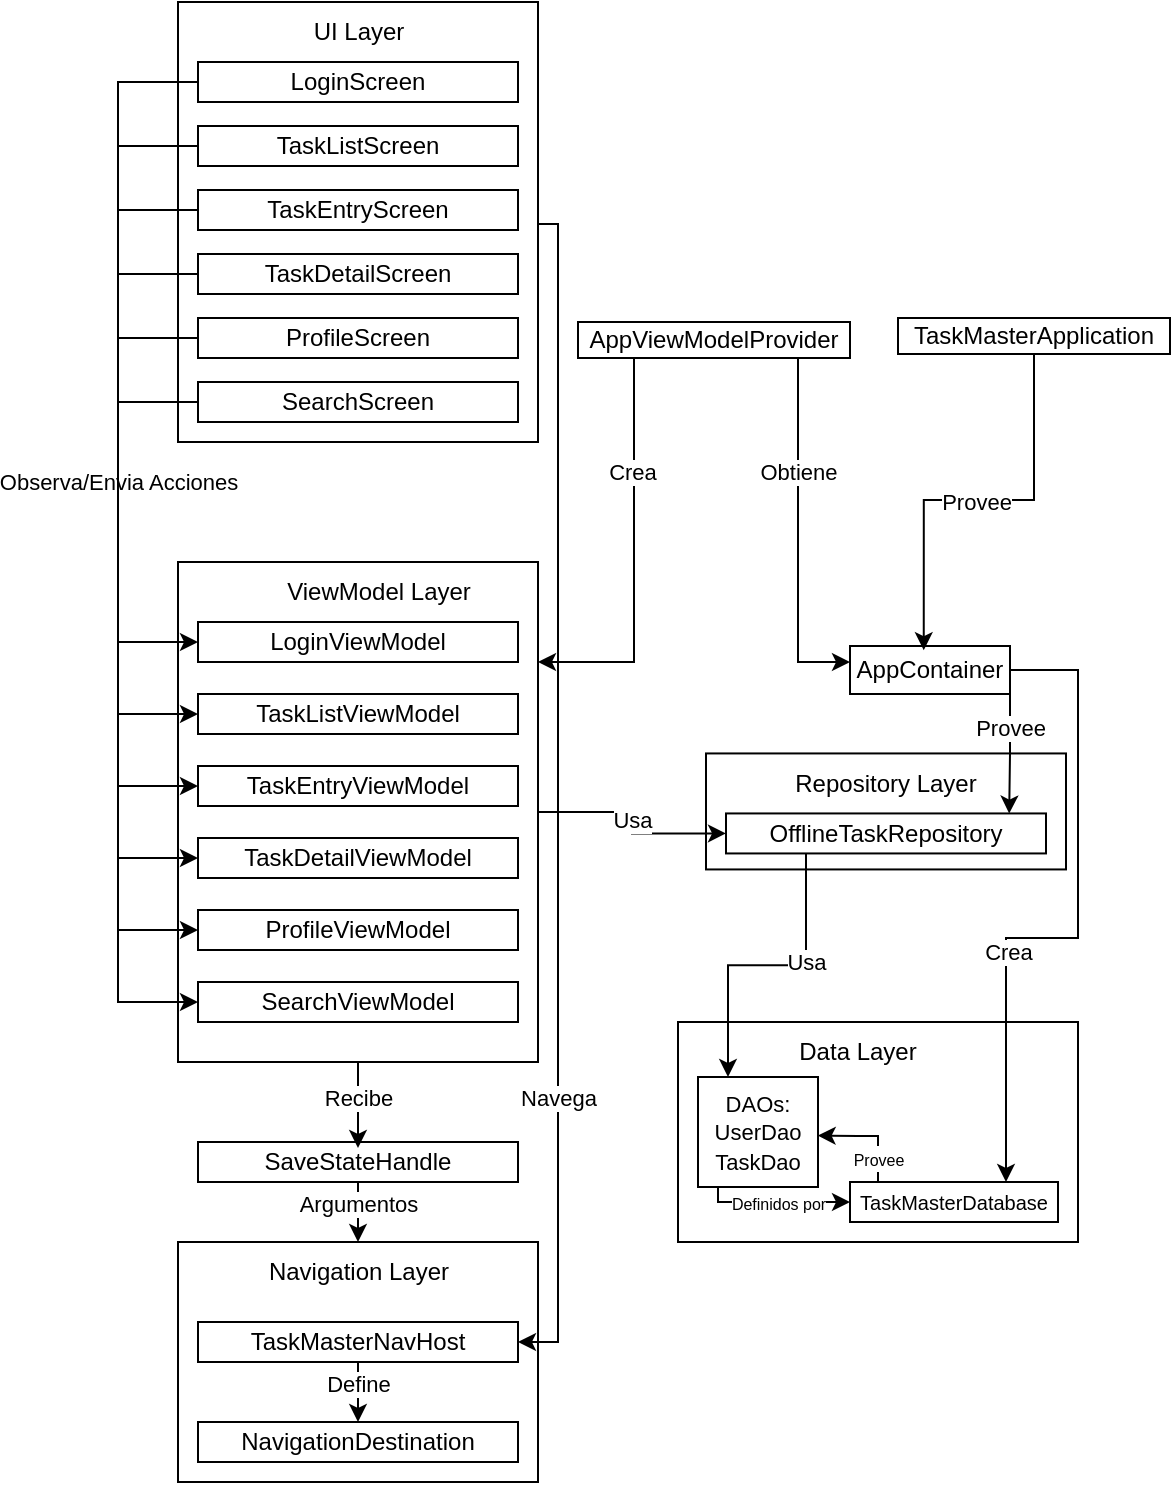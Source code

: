 <mxfile version="28.0.7">
  <diagram name="Página-1" id="3VNMm-DPthJe6uYgKH8K">
    <mxGraphModel dx="1028" dy="590" grid="1" gridSize="10" guides="1" tooltips="1" connect="1" arrows="1" fold="1" page="1" pageScale="1" pageWidth="827" pageHeight="1169" math="0" shadow="0">
      <root>
        <mxCell id="0" />
        <mxCell id="1" parent="0" />
        <mxCell id="yX1AKeKajUH9NKgYjjz8-1" value="" style="rounded=0;whiteSpace=wrap;html=1;fillColor=light-dark(#FFFFFF,#8A8A8A);strokeColor=light-dark(#000000,#000000);" vertex="1" parent="1">
          <mxGeometry x="150" y="30" width="180" height="220" as="geometry" />
        </mxCell>
        <mxCell id="yX1AKeKajUH9NKgYjjz8-2" value="UI Layer" style="text;html=1;align=center;verticalAlign=middle;resizable=0;points=[];autosize=1;strokeColor=none;fillColor=none;" vertex="1" parent="1">
          <mxGeometry x="205" y="30" width="70" height="30" as="geometry" />
        </mxCell>
        <mxCell id="yX1AKeKajUH9NKgYjjz8-5" value="LoginScreen" style="rounded=0;whiteSpace=wrap;html=1;fillColor=light-dark(#FFFFFF,#4D4D4D);" vertex="1" parent="1">
          <mxGeometry x="160" y="60" width="160" height="20" as="geometry" />
        </mxCell>
        <mxCell id="yX1AKeKajUH9NKgYjjz8-6" value="TaskListScreen" style="rounded=0;whiteSpace=wrap;html=1;fillColor=light-dark(#FFFFFF,#4D4D4D);" vertex="1" parent="1">
          <mxGeometry x="160" y="92" width="160" height="20" as="geometry" />
        </mxCell>
        <mxCell id="yX1AKeKajUH9NKgYjjz8-7" value="TaskEntryScreen" style="rounded=0;whiteSpace=wrap;html=1;fillColor=light-dark(#FFFFFF,#4D4D4D);" vertex="1" parent="1">
          <mxGeometry x="160" y="124" width="160" height="20" as="geometry" />
        </mxCell>
        <mxCell id="yX1AKeKajUH9NKgYjjz8-8" value="TaskDetailScreen&lt;span style=&quot;color: rgba(0, 0, 0, 0); font-family: monospace; font-size: 0px; text-align: start; text-wrap-mode: nowrap;&quot;&gt;%3CmxGraphModel%3E%3Croot%3E%3CmxCell%20id%3D%220%22%2F%3E%3CmxCell%20id%3D%221%22%20parent%3D%220%22%2F%3E%3CmxCell%20id%3D%222%22%20value%3D%22TaskEntryScreen%22%20style%3D%22rounded%3D0%3BwhiteSpace%3Dwrap%3Bhtml%3D1%3BfillColor%3Dlight-dark(%23FFFFFF%2C%234D4D4D)%3B%22%20vertex%3D%221%22%20parent%3D%221%22%3E%3CmxGeometry%20x%3D%2240%22%20y%3D%22140%22%20width%3D%22160%22%20height%3D%2240%22%20as%3D%22geometry%22%2F%3E%3C%2FmxCell%3E%3C%2Froot%3E%3C%2FmxGraphModel%3E&lt;/span&gt;" style="rounded=0;whiteSpace=wrap;html=1;fillColor=light-dark(#FFFFFF,#4D4D4D);" vertex="1" parent="1">
          <mxGeometry x="160" y="156" width="160" height="20" as="geometry" />
        </mxCell>
        <mxCell id="yX1AKeKajUH9NKgYjjz8-9" value="ProfileScreen" style="rounded=0;whiteSpace=wrap;html=1;fillColor=light-dark(#FFFFFF,#4D4D4D);" vertex="1" parent="1">
          <mxGeometry x="160" y="188" width="160" height="20" as="geometry" />
        </mxCell>
        <mxCell id="yX1AKeKajUH9NKgYjjz8-10" style="edgeStyle=orthogonalEdgeStyle;rounded=0;orthogonalLoop=1;jettySize=auto;html=1;exitX=0.5;exitY=1;exitDx=0;exitDy=0;" edge="1" parent="1" source="yX1AKeKajUH9NKgYjjz8-1" target="yX1AKeKajUH9NKgYjjz8-1">
          <mxGeometry relative="1" as="geometry" />
        </mxCell>
        <mxCell id="yX1AKeKajUH9NKgYjjz8-11" style="edgeStyle=orthogonalEdgeStyle;rounded=0;orthogonalLoop=1;jettySize=auto;html=1;exitX=0.5;exitY=1;exitDx=0;exitDy=0;" edge="1" parent="1" source="yX1AKeKajUH9NKgYjjz8-1" target="yX1AKeKajUH9NKgYjjz8-1">
          <mxGeometry relative="1" as="geometry" />
        </mxCell>
        <mxCell id="yX1AKeKajUH9NKgYjjz8-12" value="" style="rounded=0;whiteSpace=wrap;html=1;fillColor=light-dark(#FFFFFF,#8A8A8A);strokeColor=light-dark(#000000,#000000);" vertex="1" parent="1">
          <mxGeometry x="150" y="310" width="180" height="250" as="geometry" />
        </mxCell>
        <mxCell id="yX1AKeKajUH9NKgYjjz8-13" value="ViewModel Layer" style="text;html=1;align=center;verticalAlign=middle;resizable=0;points=[];autosize=1;strokeColor=none;fillColor=none;" vertex="1" parent="1">
          <mxGeometry x="190" y="310" width="120" height="30" as="geometry" />
        </mxCell>
        <mxCell id="yX1AKeKajUH9NKgYjjz8-14" value="LoginViewModel" style="rounded=0;whiteSpace=wrap;html=1;fillColor=light-dark(#FFFFFF,#4D4D4D);" vertex="1" parent="1">
          <mxGeometry x="160" y="340" width="160" height="20" as="geometry" />
        </mxCell>
        <mxCell id="yX1AKeKajUH9NKgYjjz8-15" value="TaskListViewModel" style="rounded=0;whiteSpace=wrap;html=1;fillColor=light-dark(#FFFFFF,#4D4D4D);" vertex="1" parent="1">
          <mxGeometry x="160" y="376" width="160" height="20" as="geometry" />
        </mxCell>
        <mxCell id="yX1AKeKajUH9NKgYjjz8-16" value="TaskEntryViewModel" style="rounded=0;whiteSpace=wrap;html=1;fillColor=light-dark(#FFFFFF,#4D4D4D);" vertex="1" parent="1">
          <mxGeometry x="160" y="412" width="160" height="20" as="geometry" />
        </mxCell>
        <mxCell id="yX1AKeKajUH9NKgYjjz8-17" value="TaskDetailViewModel" style="rounded=0;whiteSpace=wrap;html=1;fillColor=light-dark(#FFFFFF,#4D4D4D);" vertex="1" parent="1">
          <mxGeometry x="160" y="448" width="160" height="20" as="geometry" />
        </mxCell>
        <mxCell id="yX1AKeKajUH9NKgYjjz8-18" value="ProfileViewModel" style="rounded=0;whiteSpace=wrap;html=1;fillColor=light-dark(#FFFFFF,#4D4D4D);" vertex="1" parent="1">
          <mxGeometry x="160" y="484" width="160" height="20" as="geometry" />
        </mxCell>
        <mxCell id="yX1AKeKajUH9NKgYjjz8-19" style="edgeStyle=orthogonalEdgeStyle;rounded=0;orthogonalLoop=1;jettySize=auto;html=1;exitX=0.5;exitY=1;exitDx=0;exitDy=0;" edge="1" parent="1" source="yX1AKeKajUH9NKgYjjz8-12" target="yX1AKeKajUH9NKgYjjz8-12">
          <mxGeometry relative="1" as="geometry" />
        </mxCell>
        <mxCell id="yX1AKeKajUH9NKgYjjz8-20" style="edgeStyle=orthogonalEdgeStyle;rounded=0;orthogonalLoop=1;jettySize=auto;html=1;exitX=0.5;exitY=1;exitDx=0;exitDy=0;" edge="1" parent="1" source="yX1AKeKajUH9NKgYjjz8-12" target="yX1AKeKajUH9NKgYjjz8-12">
          <mxGeometry relative="1" as="geometry" />
        </mxCell>
        <mxCell id="yX1AKeKajUH9NKgYjjz8-23" value="SearchScreen" style="rounded=0;whiteSpace=wrap;html=1;fillColor=light-dark(#FFFFFF,#4D4D4D);" vertex="1" parent="1">
          <mxGeometry x="160" y="220" width="160" height="20" as="geometry" />
        </mxCell>
        <mxCell id="yX1AKeKajUH9NKgYjjz8-25" value="SearchViewModel" style="rounded=0;whiteSpace=wrap;html=1;fillColor=light-dark(#FFFFFF,#4D4D4D);" vertex="1" parent="1">
          <mxGeometry x="160" y="520" width="160" height="20" as="geometry" />
        </mxCell>
        <mxCell id="yX1AKeKajUH9NKgYjjz8-27" style="edgeStyle=orthogonalEdgeStyle;rounded=0;orthogonalLoop=1;jettySize=auto;html=1;exitX=0;exitY=0.5;exitDx=0;exitDy=0;" edge="1" parent="1" source="yX1AKeKajUH9NKgYjjz8-5" target="yX1AKeKajUH9NKgYjjz8-14">
          <mxGeometry relative="1" as="geometry">
            <Array as="points">
              <mxPoint x="120" y="70" />
              <mxPoint x="120" y="350" />
            </Array>
          </mxGeometry>
        </mxCell>
        <mxCell id="yX1AKeKajUH9NKgYjjz8-28" value="Observa/Envia Acciones" style="edgeLabel;html=1;align=center;verticalAlign=middle;resizable=0;points=[];" vertex="1" connectable="0" parent="yX1AKeKajUH9NKgYjjz8-27">
          <mxGeometry x="-0.022" y="-2" relative="1" as="geometry">
            <mxPoint x="2" y="64" as="offset" />
          </mxGeometry>
        </mxCell>
        <mxCell id="yX1AKeKajUH9NKgYjjz8-30" style="edgeStyle=orthogonalEdgeStyle;rounded=0;orthogonalLoop=1;jettySize=auto;html=1;exitX=0;exitY=0.5;exitDx=0;exitDy=0;entryX=0;entryY=0.5;entryDx=0;entryDy=0;" edge="1" parent="1" source="yX1AKeKajUH9NKgYjjz8-6" target="yX1AKeKajUH9NKgYjjz8-15">
          <mxGeometry relative="1" as="geometry">
            <Array as="points">
              <mxPoint x="120" y="102" />
              <mxPoint x="120" y="386" />
            </Array>
          </mxGeometry>
        </mxCell>
        <mxCell id="yX1AKeKajUH9NKgYjjz8-31" style="edgeStyle=orthogonalEdgeStyle;rounded=0;orthogonalLoop=1;jettySize=auto;html=1;exitX=0;exitY=0.5;exitDx=0;exitDy=0;entryX=0;entryY=0.5;entryDx=0;entryDy=0;" edge="1" parent="1" source="yX1AKeKajUH9NKgYjjz8-7" target="yX1AKeKajUH9NKgYjjz8-16">
          <mxGeometry relative="1" as="geometry">
            <Array as="points">
              <mxPoint x="120" y="134" />
              <mxPoint x="120" y="422" />
            </Array>
          </mxGeometry>
        </mxCell>
        <mxCell id="yX1AKeKajUH9NKgYjjz8-32" style="edgeStyle=orthogonalEdgeStyle;rounded=0;orthogonalLoop=1;jettySize=auto;html=1;exitX=0;exitY=0.5;exitDx=0;exitDy=0;entryX=0;entryY=0.5;entryDx=0;entryDy=0;" edge="1" parent="1" source="yX1AKeKajUH9NKgYjjz8-8" target="yX1AKeKajUH9NKgYjjz8-17">
          <mxGeometry relative="1" as="geometry">
            <Array as="points">
              <mxPoint x="120" y="166" />
              <mxPoint x="120" y="458" />
            </Array>
          </mxGeometry>
        </mxCell>
        <mxCell id="yX1AKeKajUH9NKgYjjz8-33" style="edgeStyle=orthogonalEdgeStyle;rounded=0;orthogonalLoop=1;jettySize=auto;html=1;exitX=0;exitY=0.5;exitDx=0;exitDy=0;entryX=0;entryY=0.5;entryDx=0;entryDy=0;" edge="1" parent="1" source="yX1AKeKajUH9NKgYjjz8-9" target="yX1AKeKajUH9NKgYjjz8-18">
          <mxGeometry relative="1" as="geometry">
            <Array as="points">
              <mxPoint x="120" y="198" />
              <mxPoint x="120" y="494" />
            </Array>
          </mxGeometry>
        </mxCell>
        <mxCell id="yX1AKeKajUH9NKgYjjz8-34" style="edgeStyle=orthogonalEdgeStyle;rounded=0;orthogonalLoop=1;jettySize=auto;html=1;exitX=0;exitY=0.5;exitDx=0;exitDy=0;entryX=0;entryY=0.5;entryDx=0;entryDy=0;" edge="1" parent="1" source="yX1AKeKajUH9NKgYjjz8-23" target="yX1AKeKajUH9NKgYjjz8-25">
          <mxGeometry relative="1" as="geometry">
            <Array as="points">
              <mxPoint x="120" y="230" />
              <mxPoint x="120" y="530" />
            </Array>
          </mxGeometry>
        </mxCell>
        <mxCell id="yX1AKeKajUH9NKgYjjz8-35" value="TaskMasterApplication" style="rounded=0;whiteSpace=wrap;html=1;" vertex="1" parent="1">
          <mxGeometry x="510" y="188" width="136" height="18" as="geometry" />
        </mxCell>
        <mxCell id="yX1AKeKajUH9NKgYjjz8-37" style="edgeStyle=orthogonalEdgeStyle;rounded=0;orthogonalLoop=1;jettySize=auto;html=1;exitX=0.5;exitY=1;exitDx=0;exitDy=0;" edge="1" parent="1">
          <mxGeometry relative="1" as="geometry">
            <mxPoint x="378" y="195.5" as="sourcePoint" />
            <mxPoint x="330" y="360" as="targetPoint" />
            <Array as="points">
              <mxPoint x="378" y="360" />
            </Array>
          </mxGeometry>
        </mxCell>
        <mxCell id="yX1AKeKajUH9NKgYjjz8-38" value="Crea" style="edgeLabel;html=1;align=center;verticalAlign=middle;resizable=0;points=[];" vertex="1" connectable="0" parent="yX1AKeKajUH9NKgYjjz8-37">
          <mxGeometry x="-0.345" y="-1" relative="1" as="geometry">
            <mxPoint as="offset" />
          </mxGeometry>
        </mxCell>
        <mxCell id="yX1AKeKajUH9NKgYjjz8-40" style="edgeStyle=orthogonalEdgeStyle;rounded=0;orthogonalLoop=1;jettySize=auto;html=1;" edge="1" parent="1" source="yX1AKeKajUH9NKgYjjz8-36" target="yX1AKeKajUH9NKgYjjz8-39">
          <mxGeometry relative="1" as="geometry">
            <Array as="points">
              <mxPoint x="460" y="360" />
            </Array>
          </mxGeometry>
        </mxCell>
        <mxCell id="yX1AKeKajUH9NKgYjjz8-41" value="Obtiene" style="edgeLabel;html=1;align=center;verticalAlign=middle;resizable=0;points=[];" vertex="1" connectable="0" parent="yX1AKeKajUH9NKgYjjz8-40">
          <mxGeometry x="-0.358" relative="1" as="geometry">
            <mxPoint as="offset" />
          </mxGeometry>
        </mxCell>
        <mxCell id="yX1AKeKajUH9NKgYjjz8-36" value="AppViewModelProvider" style="rounded=0;whiteSpace=wrap;html=1;" vertex="1" parent="1">
          <mxGeometry x="350" y="190" width="136" height="18" as="geometry" />
        </mxCell>
        <mxCell id="yX1AKeKajUH9NKgYjjz8-39" value="AppContainer" style="rounded=0;whiteSpace=wrap;html=1;" vertex="1" parent="1">
          <mxGeometry x="486" y="352" width="80" height="24" as="geometry" />
        </mxCell>
        <mxCell id="yX1AKeKajUH9NKgYjjz8-42" style="edgeStyle=orthogonalEdgeStyle;rounded=0;orthogonalLoop=1;jettySize=auto;html=1;exitX=0.5;exitY=1;exitDx=0;exitDy=0;entryX=0.461;entryY=0.088;entryDx=0;entryDy=0;entryPerimeter=0;" edge="1" parent="1" source="yX1AKeKajUH9NKgYjjz8-35" target="yX1AKeKajUH9NKgYjjz8-39">
          <mxGeometry relative="1" as="geometry" />
        </mxCell>
        <mxCell id="yX1AKeKajUH9NKgYjjz8-43" value="Provee" style="edgeLabel;html=1;align=center;verticalAlign=middle;resizable=0;points=[];" vertex="1" connectable="0" parent="yX1AKeKajUH9NKgYjjz8-42">
          <mxGeometry x="0.004" y="1" relative="1" as="geometry">
            <mxPoint as="offset" />
          </mxGeometry>
        </mxCell>
        <mxCell id="yX1AKeKajUH9NKgYjjz8-46" value="" style="rounded=0;whiteSpace=wrap;html=1;fillColor=light-dark(#FFFFFF,#8A8A8A);strokeColor=light-dark(#000000,#000000);" vertex="1" parent="1">
          <mxGeometry x="414" y="405.72" width="180" height="58" as="geometry" />
        </mxCell>
        <mxCell id="yX1AKeKajUH9NKgYjjz8-47" value="Repository Layer" style="text;html=1;align=center;verticalAlign=middle;whiteSpace=wrap;rounded=0;" vertex="1" parent="1">
          <mxGeometry x="454" y="405.72" width="100" height="30" as="geometry" />
        </mxCell>
        <mxCell id="yX1AKeKajUH9NKgYjjz8-48" value="OfflineTaskRepository" style="rounded=0;whiteSpace=wrap;html=1;fillColor=light-dark(#FFFFFF,#4D4D4D);" vertex="1" parent="1">
          <mxGeometry x="424" y="435.72" width="160" height="20" as="geometry" />
        </mxCell>
        <mxCell id="yX1AKeKajUH9NKgYjjz8-49" style="edgeStyle=orthogonalEdgeStyle;rounded=0;orthogonalLoop=1;jettySize=auto;html=1;exitX=0.5;exitY=1;exitDx=0;exitDy=0;" edge="1" parent="1" source="yX1AKeKajUH9NKgYjjz8-46" target="yX1AKeKajUH9NKgYjjz8-46">
          <mxGeometry relative="1" as="geometry" />
        </mxCell>
        <mxCell id="yX1AKeKajUH9NKgYjjz8-50" style="edgeStyle=orthogonalEdgeStyle;rounded=0;orthogonalLoop=1;jettySize=auto;html=1;exitX=0.75;exitY=1;exitDx=0;exitDy=0;entryX=0.885;entryY=0.003;entryDx=0;entryDy=0;entryPerimeter=0;" edge="1" parent="1" source="yX1AKeKajUH9NKgYjjz8-39" target="yX1AKeKajUH9NKgYjjz8-48">
          <mxGeometry relative="1" as="geometry">
            <Array as="points">
              <mxPoint x="566" y="376" />
              <mxPoint x="566" y="406" />
            </Array>
          </mxGeometry>
        </mxCell>
        <mxCell id="yX1AKeKajUH9NKgYjjz8-51" value="Provee" style="edgeLabel;html=1;align=center;verticalAlign=middle;resizable=0;points=[];" vertex="1" connectable="0" parent="yX1AKeKajUH9NKgYjjz8-50">
          <mxGeometry x="-0.086" relative="1" as="geometry">
            <mxPoint as="offset" />
          </mxGeometry>
        </mxCell>
        <mxCell id="yX1AKeKajUH9NKgYjjz8-52" style="edgeStyle=orthogonalEdgeStyle;rounded=0;orthogonalLoop=1;jettySize=auto;html=1;exitX=1;exitY=0.5;exitDx=0;exitDy=0;" edge="1" parent="1" source="yX1AKeKajUH9NKgYjjz8-12" target="yX1AKeKajUH9NKgYjjz8-48">
          <mxGeometry relative="1" as="geometry" />
        </mxCell>
        <mxCell id="yX1AKeKajUH9NKgYjjz8-53" value="Usa" style="edgeLabel;html=1;align=center;verticalAlign=middle;resizable=0;points=[];" vertex="1" connectable="0" parent="yX1AKeKajUH9NKgYjjz8-52">
          <mxGeometry x="-0.024" relative="1" as="geometry">
            <mxPoint as="offset" />
          </mxGeometry>
        </mxCell>
        <mxCell id="yX1AKeKajUH9NKgYjjz8-54" value="" style="rounded=0;whiteSpace=wrap;html=1;fillColor=light-dark(#FFFFFF,#8A8A8A);strokeColor=light-dark(#000000,#000000);" vertex="1" parent="1">
          <mxGeometry x="400" y="540" width="200" height="110" as="geometry" />
        </mxCell>
        <mxCell id="yX1AKeKajUH9NKgYjjz8-55" value="Data Layer" style="text;html=1;align=center;verticalAlign=middle;whiteSpace=wrap;rounded=0;" vertex="1" parent="1">
          <mxGeometry x="440" y="540" width="100" height="30" as="geometry" />
        </mxCell>
        <mxCell id="yX1AKeKajUH9NKgYjjz8-57" value="&lt;font style=&quot;font-size: 11px;&quot;&gt;DAOs:&lt;/font&gt;&lt;div&gt;&lt;font style=&quot;font-size: 11px;&quot;&gt;UserDao&lt;/font&gt;&lt;/div&gt;&lt;div&gt;&lt;font style=&quot;font-size: 11px;&quot;&gt;TaskDao&lt;/font&gt;&lt;/div&gt;" style="rounded=0;whiteSpace=wrap;html=1;fillColor=light-dark(#FFFFFF,#4D4D4D);" vertex="1" parent="1">
          <mxGeometry x="410" y="567.5" width="60" height="55" as="geometry" />
        </mxCell>
        <mxCell id="yX1AKeKajUH9NKgYjjz8-59" value="&lt;font style=&quot;font-size: 10px;&quot;&gt;TaskMasterDatabase&lt;/font&gt;" style="rounded=0;whiteSpace=wrap;html=1;fillColor=light-dark(#FFFFFF,#4D4D4D);" vertex="1" parent="1">
          <mxGeometry x="486" y="620" width="104" height="20" as="geometry" />
        </mxCell>
        <mxCell id="yX1AKeKajUH9NKgYjjz8-61" style="edgeStyle=orthogonalEdgeStyle;rounded=0;orthogonalLoop=1;jettySize=auto;html=1;exitX=0.5;exitY=1;exitDx=0;exitDy=0;entryX=0;entryY=0.5;entryDx=0;entryDy=0;" edge="1" parent="1" source="yX1AKeKajUH9NKgYjjz8-57" target="yX1AKeKajUH9NKgYjjz8-59">
          <mxGeometry relative="1" as="geometry">
            <Array as="points">
              <mxPoint x="420" y="623" />
              <mxPoint x="420" y="630" />
            </Array>
          </mxGeometry>
        </mxCell>
        <mxCell id="yX1AKeKajUH9NKgYjjz8-62" value="&lt;font style=&quot;font-size: 8px;&quot;&gt;Definidos por&lt;/font&gt;" style="edgeLabel;html=1;align=center;verticalAlign=middle;resizable=0;points=[];" vertex="1" connectable="0" parent="yX1AKeKajUH9NKgYjjz8-61">
          <mxGeometry x="0.006" relative="1" as="geometry">
            <mxPoint x="10" as="offset" />
          </mxGeometry>
        </mxCell>
        <mxCell id="yX1AKeKajUH9NKgYjjz8-63" style="edgeStyle=orthogonalEdgeStyle;rounded=0;orthogonalLoop=1;jettySize=auto;html=1;entryX=0.997;entryY=0.532;entryDx=0;entryDy=0;entryPerimeter=0;" edge="1" parent="1" source="yX1AKeKajUH9NKgYjjz8-59" target="yX1AKeKajUH9NKgYjjz8-57">
          <mxGeometry relative="1" as="geometry">
            <Array as="points">
              <mxPoint x="500" y="597" />
              <mxPoint x="490" y="597" />
            </Array>
          </mxGeometry>
        </mxCell>
        <mxCell id="yX1AKeKajUH9NKgYjjz8-64" value="&lt;font style=&quot;font-size: 8px;&quot;&gt;Provee&lt;/font&gt;" style="edgeLabel;html=1;align=center;verticalAlign=middle;resizable=0;points=[];" vertex="1" connectable="0" parent="yX1AKeKajUH9NKgYjjz8-63">
          <mxGeometry x="-0.522" relative="1" as="geometry">
            <mxPoint as="offset" />
          </mxGeometry>
        </mxCell>
        <mxCell id="yX1AKeKajUH9NKgYjjz8-65" style="edgeStyle=orthogonalEdgeStyle;rounded=0;orthogonalLoop=1;jettySize=auto;html=1;entryX=0.75;entryY=0;entryDx=0;entryDy=0;" edge="1" parent="1" source="yX1AKeKajUH9NKgYjjz8-39" target="yX1AKeKajUH9NKgYjjz8-59">
          <mxGeometry relative="1" as="geometry">
            <Array as="points">
              <mxPoint x="600" y="364" />
              <mxPoint x="600" y="498" />
              <mxPoint x="564" y="498" />
            </Array>
          </mxGeometry>
        </mxCell>
        <mxCell id="yX1AKeKajUH9NKgYjjz8-66" value="Crea" style="edgeLabel;html=1;align=center;verticalAlign=middle;resizable=0;points=[];" vertex="1" connectable="0" parent="yX1AKeKajUH9NKgYjjz8-65">
          <mxGeometry x="0.294" y="1" relative="1" as="geometry">
            <mxPoint as="offset" />
          </mxGeometry>
        </mxCell>
        <mxCell id="yX1AKeKajUH9NKgYjjz8-67" value="SaveStateHandle" style="rounded=0;whiteSpace=wrap;html=1;fillColor=light-dark(#FFFFFF,#4D4D4D);" vertex="1" parent="1">
          <mxGeometry x="160" y="600" width="160" height="20" as="geometry" />
        </mxCell>
        <mxCell id="yX1AKeKajUH9NKgYjjz8-68" style="edgeStyle=orthogonalEdgeStyle;rounded=0;orthogonalLoop=1;jettySize=auto;html=1;" edge="1" parent="1" source="yX1AKeKajUH9NKgYjjz8-12">
          <mxGeometry relative="1" as="geometry">
            <mxPoint x="240" y="603" as="targetPoint" />
            <Array as="points">
              <mxPoint x="240" y="603" />
            </Array>
          </mxGeometry>
        </mxCell>
        <mxCell id="yX1AKeKajUH9NKgYjjz8-69" value="Recibe" style="edgeLabel;html=1;align=center;verticalAlign=middle;resizable=0;points=[];" vertex="1" connectable="0" parent="yX1AKeKajUH9NKgYjjz8-68">
          <mxGeometry x="-0.18" relative="1" as="geometry">
            <mxPoint as="offset" />
          </mxGeometry>
        </mxCell>
        <mxCell id="yX1AKeKajUH9NKgYjjz8-70" value="" style="rounded=0;whiteSpace=wrap;html=1;fillColor=light-dark(#FFFFFF,#8A8A8A);strokeColor=light-dark(#000000,#000000);" vertex="1" parent="1">
          <mxGeometry x="150" y="650" width="180" height="120" as="geometry" />
        </mxCell>
        <mxCell id="yX1AKeKajUH9NKgYjjz8-71" value="Navigation Layer" style="text;html=1;align=center;verticalAlign=middle;resizable=0;points=[];autosize=1;strokeColor=none;fillColor=none;" vertex="1" parent="1">
          <mxGeometry x="185" y="650" width="110" height="30" as="geometry" />
        </mxCell>
        <mxCell id="yX1AKeKajUH9NKgYjjz8-74" style="edgeStyle=orthogonalEdgeStyle;rounded=0;orthogonalLoop=1;jettySize=auto;html=1;entryX=0.5;entryY=0;entryDx=0;entryDy=0;" edge="1" parent="1" source="yX1AKeKajUH9NKgYjjz8-72" target="yX1AKeKajUH9NKgYjjz8-73">
          <mxGeometry relative="1" as="geometry" />
        </mxCell>
        <mxCell id="yX1AKeKajUH9NKgYjjz8-75" value="Define" style="edgeLabel;html=1;align=center;verticalAlign=middle;resizable=0;points=[];" vertex="1" connectable="0" parent="yX1AKeKajUH9NKgYjjz8-74">
          <mxGeometry x="0.224" relative="1" as="geometry">
            <mxPoint as="offset" />
          </mxGeometry>
        </mxCell>
        <mxCell id="yX1AKeKajUH9NKgYjjz8-72" value="TaskMasterNavHost" style="rounded=0;whiteSpace=wrap;html=1;fillColor=light-dark(#FFFFFF,#4D4D4D);" vertex="1" parent="1">
          <mxGeometry x="160" y="690" width="160" height="20" as="geometry" />
        </mxCell>
        <mxCell id="yX1AKeKajUH9NKgYjjz8-73" value="NavigationDestination" style="rounded=0;whiteSpace=wrap;html=1;fillColor=light-dark(#FFFFFF,#4D4D4D);" vertex="1" parent="1">
          <mxGeometry x="160" y="740" width="160" height="20" as="geometry" />
        </mxCell>
        <mxCell id="yX1AKeKajUH9NKgYjjz8-76" style="edgeStyle=orthogonalEdgeStyle;rounded=0;orthogonalLoop=1;jettySize=auto;html=1;entryX=0.5;entryY=0;entryDx=0;entryDy=0;entryPerimeter=0;" edge="1" parent="1" source="yX1AKeKajUH9NKgYjjz8-67" target="yX1AKeKajUH9NKgYjjz8-71">
          <mxGeometry relative="1" as="geometry" />
        </mxCell>
        <mxCell id="yX1AKeKajUH9NKgYjjz8-77" value="Argumentos" style="edgeLabel;html=1;align=center;verticalAlign=middle;resizable=0;points=[];" vertex="1" connectable="0" parent="yX1AKeKajUH9NKgYjjz8-76">
          <mxGeometry x="0.54" y="-1" relative="1" as="geometry">
            <mxPoint x="1" y="-8" as="offset" />
          </mxGeometry>
        </mxCell>
        <mxCell id="yX1AKeKajUH9NKgYjjz8-78" style="edgeStyle=orthogonalEdgeStyle;rounded=0;orthogonalLoop=1;jettySize=auto;html=1;" edge="1" parent="1">
          <mxGeometry relative="1" as="geometry">
            <mxPoint x="330" y="141" as="sourcePoint" />
            <mxPoint x="320" y="700" as="targetPoint" />
            <Array as="points">
              <mxPoint x="340" y="140.72" />
              <mxPoint x="340" y="700.72" />
            </Array>
          </mxGeometry>
        </mxCell>
        <mxCell id="yX1AKeKajUH9NKgYjjz8-79" value="Navega" style="edgeLabel;html=1;align=center;verticalAlign=middle;resizable=0;points=[];" vertex="1" connectable="0" parent="yX1AKeKajUH9NKgYjjz8-78">
          <mxGeometry x="0.518" relative="1" as="geometry">
            <mxPoint as="offset" />
          </mxGeometry>
        </mxCell>
        <mxCell id="yX1AKeKajUH9NKgYjjz8-80" style="edgeStyle=orthogonalEdgeStyle;rounded=0;orthogonalLoop=1;jettySize=auto;html=1;exitX=0.25;exitY=1;exitDx=0;exitDy=0;entryX=0.25;entryY=0;entryDx=0;entryDy=0;" edge="1" parent="1" source="yX1AKeKajUH9NKgYjjz8-48" target="yX1AKeKajUH9NKgYjjz8-57">
          <mxGeometry relative="1" as="geometry" />
        </mxCell>
        <mxCell id="yX1AKeKajUH9NKgYjjz8-81" value="Usa" style="edgeLabel;html=1;align=center;verticalAlign=middle;resizable=0;points=[];" vertex="1" connectable="0" parent="yX1AKeKajUH9NKgYjjz8-80">
          <mxGeometry x="-0.276" relative="1" as="geometry">
            <mxPoint as="offset" />
          </mxGeometry>
        </mxCell>
      </root>
    </mxGraphModel>
  </diagram>
</mxfile>
